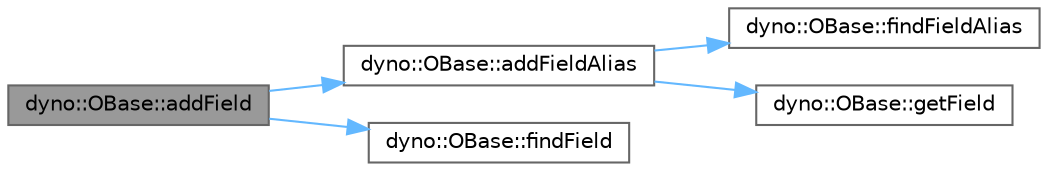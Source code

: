 digraph "dyno::OBase::addField"
{
 // LATEX_PDF_SIZE
  bgcolor="transparent";
  edge [fontname=Helvetica,fontsize=10,labelfontname=Helvetica,labelfontsize=10];
  node [fontname=Helvetica,fontsize=10,shape=box,height=0.2,width=0.4];
  rankdir="LR";
  Node1 [id="Node000001",label="dyno::OBase::addField",height=0.2,width=0.4,color="gray40", fillcolor="grey60", style="filled", fontcolor="black",tooltip="Add a field to Base."];
  Node1 -> Node2 [id="edge1_Node000001_Node000002",color="steelblue1",style="solid",tooltip=" "];
  Node2 [id="Node000002",label="dyno::OBase::addFieldAlias",height=0.2,width=0.4,color="grey40", fillcolor="white", style="filled",URL="$classdyno_1_1_o_base.html#a3fbc1f39eb3d12d50b314f089efd47c0",tooltip=" "];
  Node2 -> Node3 [id="edge2_Node000002_Node000003",color="steelblue1",style="solid",tooltip=" "];
  Node3 [id="Node000003",label="dyno::OBase::findFieldAlias",height=0.2,width=0.4,color="grey40", fillcolor="white", style="filled",URL="$classdyno_1_1_o_base.html#a27af79ff6d22a74308bb4e5438844115",tooltip="Find a field by its name."];
  Node2 -> Node4 [id="edge3_Node000002_Node000004",color="steelblue1",style="solid",tooltip=" "];
  Node4 [id="Node000004",label="dyno::OBase::getField",height=0.2,width=0.4,color="grey40", fillcolor="white", style="filled",URL="$classdyno_1_1_o_base.html#a5d75b1a67b05b7349ce96d9c501692e3",tooltip="Return a field by its name."];
  Node1 -> Node5 [id="edge4_Node000001_Node000005",color="steelblue1",style="solid",tooltip=" "];
  Node5 [id="Node000005",label="dyno::OBase::findField",height=0.2,width=0.4,color="grey40", fillcolor="white", style="filled",URL="$classdyno_1_1_o_base.html#a65d849fcbb6f5e88faa795ab47b084fb",tooltip="Find a field by its pointer."];
}
